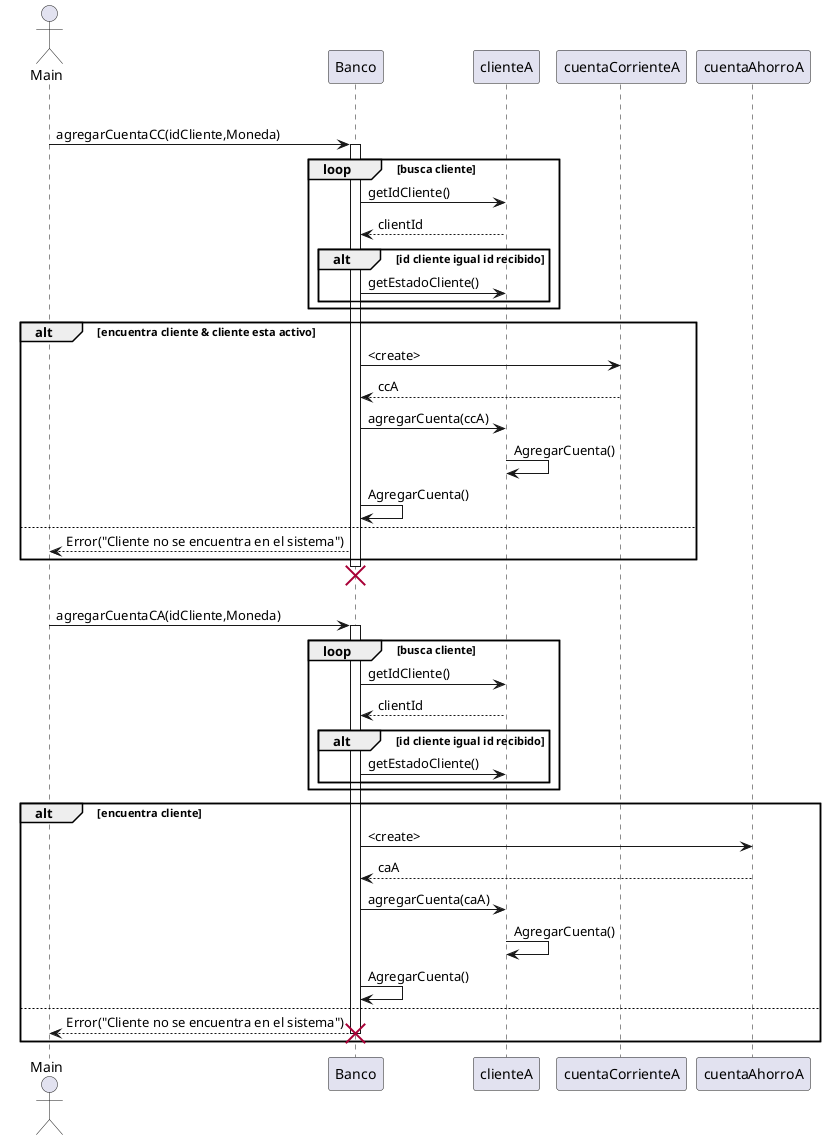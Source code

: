 @startuml
actor Main as main
participant Banco as banco
participant clienteA as cliente
participant cuentaCorrienteA as cc
participant cuentaAhorroA as ca

alt agrega cuenta corriente
    main -> banco: agregarCuentaCC(idCliente,Moneda)
    activate banco
    loop busca cliente
        banco -> cliente : getIdCliente()
        cliente --> banco : clientId
        alt id cliente igual id recibido
            banco -> cliente :getEstadoCliente()
        end
    end
    alt encuentra cliente & cliente esta activo
        banco -> cc : <create>
        cc --> banco : ccA
        banco -> cliente : agregarCuenta(ccA)
        cliente -> cliente: AgregarCuenta()
        banco -> banco: AgregarCuenta()
    else
        banco --> main: Error("Cliente no se encuentra en el sistema")
end
destroy banco

else agrega caja ahorro
    main -> banco: agregarCuentaCA(idCliente,Moneda)
    activate banco
    loop busca cliente
        banco -> cliente : getIdCliente()
        cliente --> banco : clientId
        alt id cliente igual id recibido
            banco -> cliente :getEstadoCliente()
        end
    end
    alt encuentra cliente
        banco -> ca : <create>
        ca --> banco : caA
        banco -> cliente : agregarCuenta(caA)
        cliente -> cliente: AgregarCuenta()
        banco -> banco: AgregarCuenta()
    else
        banco --> main: Error("Cliente no se encuentra en el sistema")
    destroy banco
end
@enduml
